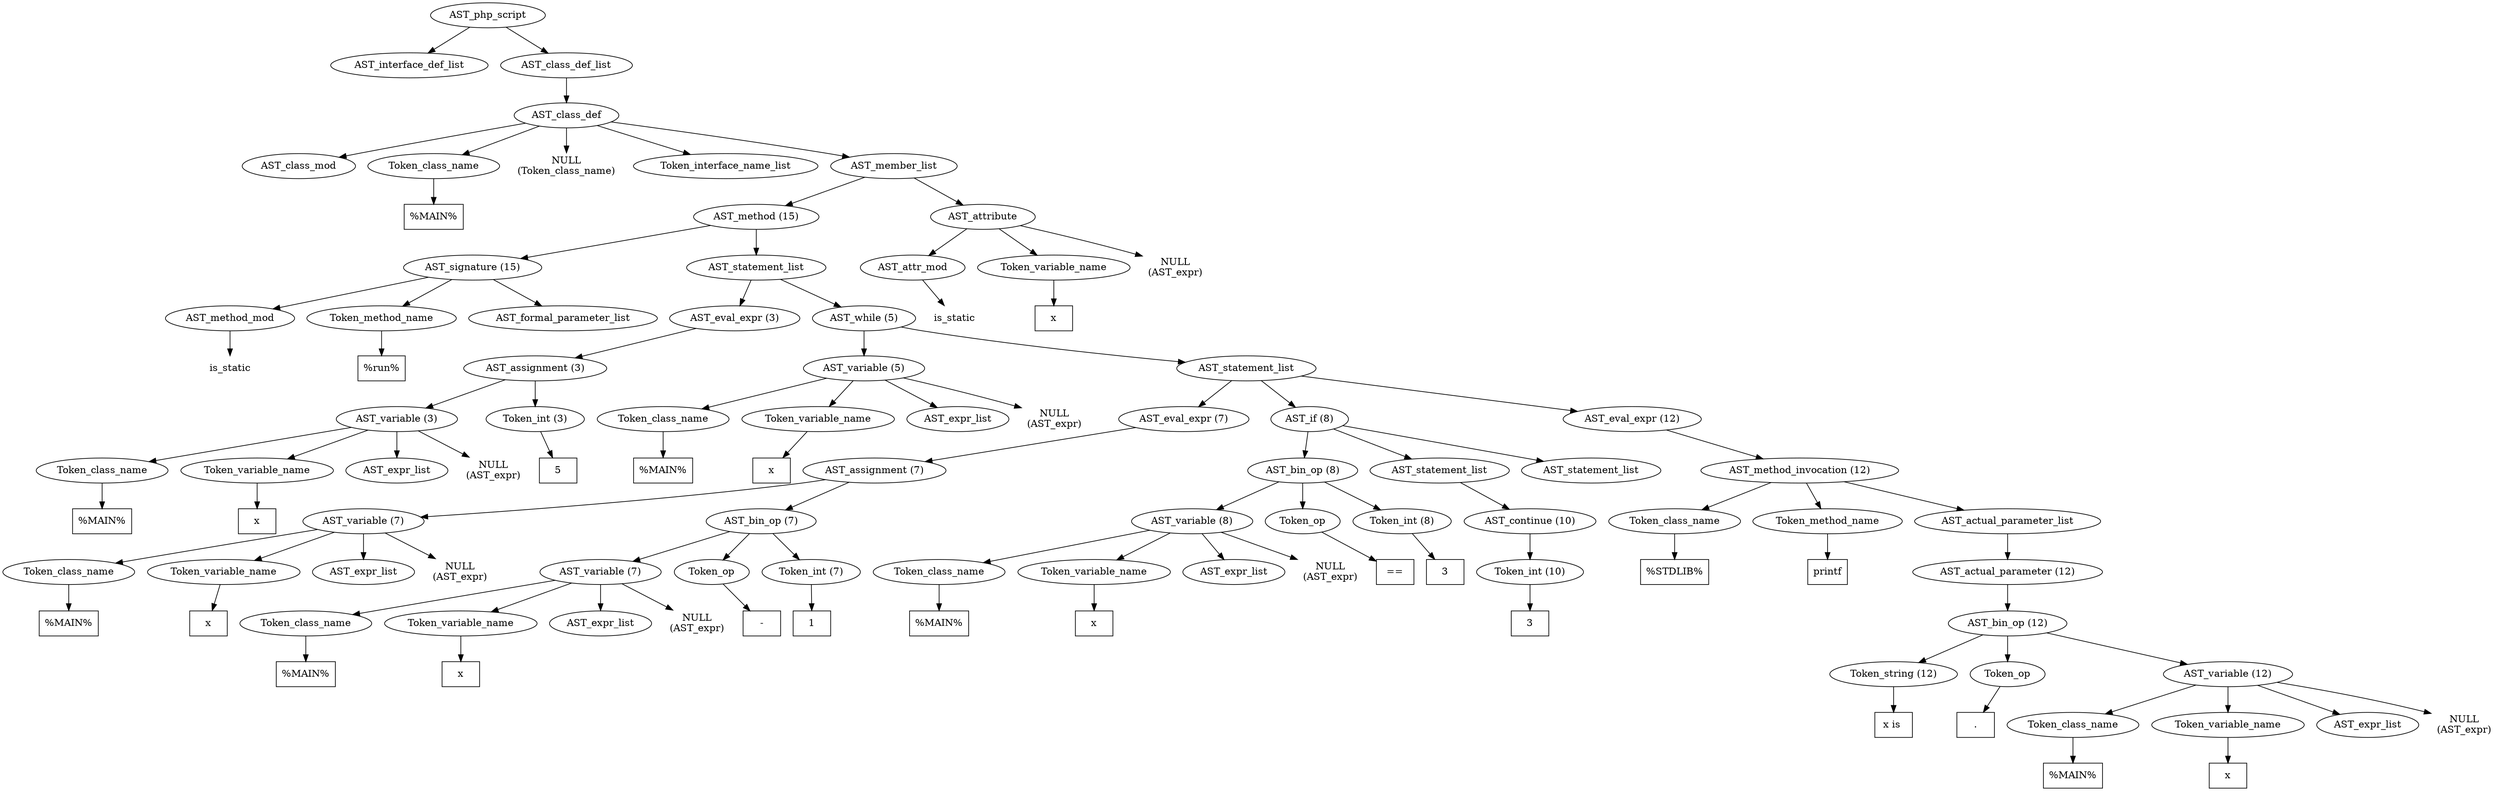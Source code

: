 /*
 * AST in dot format generated by phc -- the PHP compiler
 */

digraph AST {
node_0 [label="AST_php_script"];
node_1 [label="AST_interface_def_list"];
node_2 [label="AST_class_def_list"];
node_3 [label="AST_class_def"];
node_4 [label="AST_class_mod"];
node_5 [label="Token_class_name"];
node_6 [label="%MAIN%", shape=box]
node_5 -> node_6;
node_7 [label="NULL\n(Token_class_name)", shape=plaintext]
node_8 [label="Token_interface_name_list"];
node_9 [label="AST_member_list"];
node_10 [label="AST_method (15)"];
node_11 [label="AST_signature (15)"];
node_12 [label="AST_method_mod"];
node_13 [label="is_static", shape=plaintext]
node_12 -> node_13;
node_14 [label="Token_method_name"];
node_15 [label="%run%", shape=box]
node_14 -> node_15;
node_16 [label="AST_formal_parameter_list"];
node_11 -> node_16;
node_11 -> node_14;
node_11 -> node_12;
node_17 [label="AST_statement_list"];
node_18 [label="AST_eval_expr (3)"];
node_19 [label="AST_assignment (3)"];
node_20 [label="AST_variable (3)"];
node_21 [label="Token_class_name"];
node_22 [label="%MAIN%", shape=box]
node_21 -> node_22;
node_23 [label="Token_variable_name"];
node_24 [label="x", shape=box]
node_23 -> node_24;
node_25 [label="AST_expr_list"];
node_26 [label="NULL\n(AST_expr)", shape=plaintext]
node_20 -> node_26;
node_20 -> node_25;
node_20 -> node_23;
node_20 -> node_21;
node_27 [label="Token_int (3)"];
node_28 [label="5", shape=box]
node_27 -> node_28;
node_19 -> node_27;
node_19 -> node_20;
node_18 -> node_19;
node_29 [label="AST_while (5)"];
node_30 [label="AST_variable (5)"];
node_31 [label="Token_class_name"];
node_32 [label="%MAIN%", shape=box]
node_31 -> node_32;
node_33 [label="Token_variable_name"];
node_34 [label="x", shape=box]
node_33 -> node_34;
node_35 [label="AST_expr_list"];
node_36 [label="NULL\n(AST_expr)", shape=plaintext]
node_30 -> node_36;
node_30 -> node_35;
node_30 -> node_33;
node_30 -> node_31;
node_37 [label="AST_statement_list"];
node_38 [label="AST_eval_expr (7)"];
node_39 [label="AST_assignment (7)"];
node_40 [label="AST_variable (7)"];
node_41 [label="Token_class_name"];
node_42 [label="%MAIN%", shape=box]
node_41 -> node_42;
node_43 [label="Token_variable_name"];
node_44 [label="x", shape=box]
node_43 -> node_44;
node_45 [label="AST_expr_list"];
node_46 [label="NULL\n(AST_expr)", shape=plaintext]
node_40 -> node_46;
node_40 -> node_45;
node_40 -> node_43;
node_40 -> node_41;
node_47 [label="AST_bin_op (7)"];
node_48 [label="AST_variable (7)"];
node_49 [label="Token_class_name"];
node_50 [label="%MAIN%", shape=box]
node_49 -> node_50;
node_51 [label="Token_variable_name"];
node_52 [label="x", shape=box]
node_51 -> node_52;
node_53 [label="AST_expr_list"];
node_54 [label="NULL\n(AST_expr)", shape=plaintext]
node_48 -> node_54;
node_48 -> node_53;
node_48 -> node_51;
node_48 -> node_49;
node_55 [label="Token_op"];
node_56 [label="-", shape=box]
node_55 -> node_56;
node_57 [label="Token_int (7)"];
node_58 [label="1", shape=box]
node_57 -> node_58;
node_47 -> node_57;
node_47 -> node_55;
node_47 -> node_48;
node_39 -> node_47;
node_39 -> node_40;
node_38 -> node_39;
node_59 [label="AST_if (8)"];
node_60 [label="AST_bin_op (8)"];
node_61 [label="AST_variable (8)"];
node_62 [label="Token_class_name"];
node_63 [label="%MAIN%", shape=box]
node_62 -> node_63;
node_64 [label="Token_variable_name"];
node_65 [label="x", shape=box]
node_64 -> node_65;
node_66 [label="AST_expr_list"];
node_67 [label="NULL\n(AST_expr)", shape=plaintext]
node_61 -> node_67;
node_61 -> node_66;
node_61 -> node_64;
node_61 -> node_62;
node_68 [label="Token_op"];
node_69 [label="==", shape=box]
node_68 -> node_69;
node_70 [label="Token_int (8)"];
node_71 [label="3", shape=box]
node_70 -> node_71;
node_60 -> node_70;
node_60 -> node_68;
node_60 -> node_61;
node_72 [label="AST_statement_list"];
node_73 [label="AST_continue (10)"];
node_74 [label="Token_int (10)"];
node_75 [label="3", shape=box]
node_74 -> node_75;
node_73 -> node_74;
node_72 -> node_73;
node_76 [label="AST_statement_list"];
node_59 -> node_76;
node_59 -> node_72;
node_59 -> node_60;
node_77 [label="AST_eval_expr (12)"];
node_78 [label="AST_method_invocation (12)"];
node_79 [label="Token_class_name"];
node_80 [label="%STDLIB%", shape=box]
node_79 -> node_80;
node_81 [label="Token_method_name"];
node_82 [label="printf", shape=box]
node_81 -> node_82;
node_83 [label="AST_actual_parameter_list"];
node_84 [label="AST_actual_parameter (12)"];
node_85 [label="AST_bin_op (12)"];
node_86 [label="Token_string (12)"];
node_87 [label="x is ", shape=box]
node_86 -> node_87;
node_88 [label="Token_op"];
node_89 [label=".", shape=box]
node_88 -> node_89;
node_90 [label="AST_variable (12)"];
node_91 [label="Token_class_name"];
node_92 [label="%MAIN%", shape=box]
node_91 -> node_92;
node_93 [label="Token_variable_name"];
node_94 [label="x", shape=box]
node_93 -> node_94;
node_95 [label="AST_expr_list"];
node_96 [label="NULL\n(AST_expr)", shape=plaintext]
node_90 -> node_96;
node_90 -> node_95;
node_90 -> node_93;
node_90 -> node_91;
node_85 -> node_90;
node_85 -> node_88;
node_85 -> node_86;
node_84 -> node_85;
node_83 -> node_84;
node_78 -> node_83;
node_78 -> node_81;
node_78 -> node_79;
node_77 -> node_78;
node_37 -> node_77;
node_37 -> node_59;
node_37 -> node_38;
node_29 -> node_37;
node_29 -> node_30;
node_17 -> node_29;
node_17 -> node_18;
node_10 -> node_17;
node_10 -> node_11;
node_97 [label="AST_attribute"];
node_98 [label="AST_attr_mod"];
node_99 [label="is_static", shape=plaintext]
node_98 -> node_99;
node_100 [label="Token_variable_name"];
node_101 [label="x", shape=box]
node_100 -> node_101;
node_102 [label="NULL\n(AST_expr)", shape=plaintext]
node_97 -> node_102;
node_97 -> node_100;
node_97 -> node_98;
node_9 -> node_97;
node_9 -> node_10;
node_3 -> node_9;
node_3 -> node_8;
node_3 -> node_7;
node_3 -> node_5;
node_3 -> node_4;
node_2 -> node_3;
node_0 -> node_2;
node_0 -> node_1;
}
